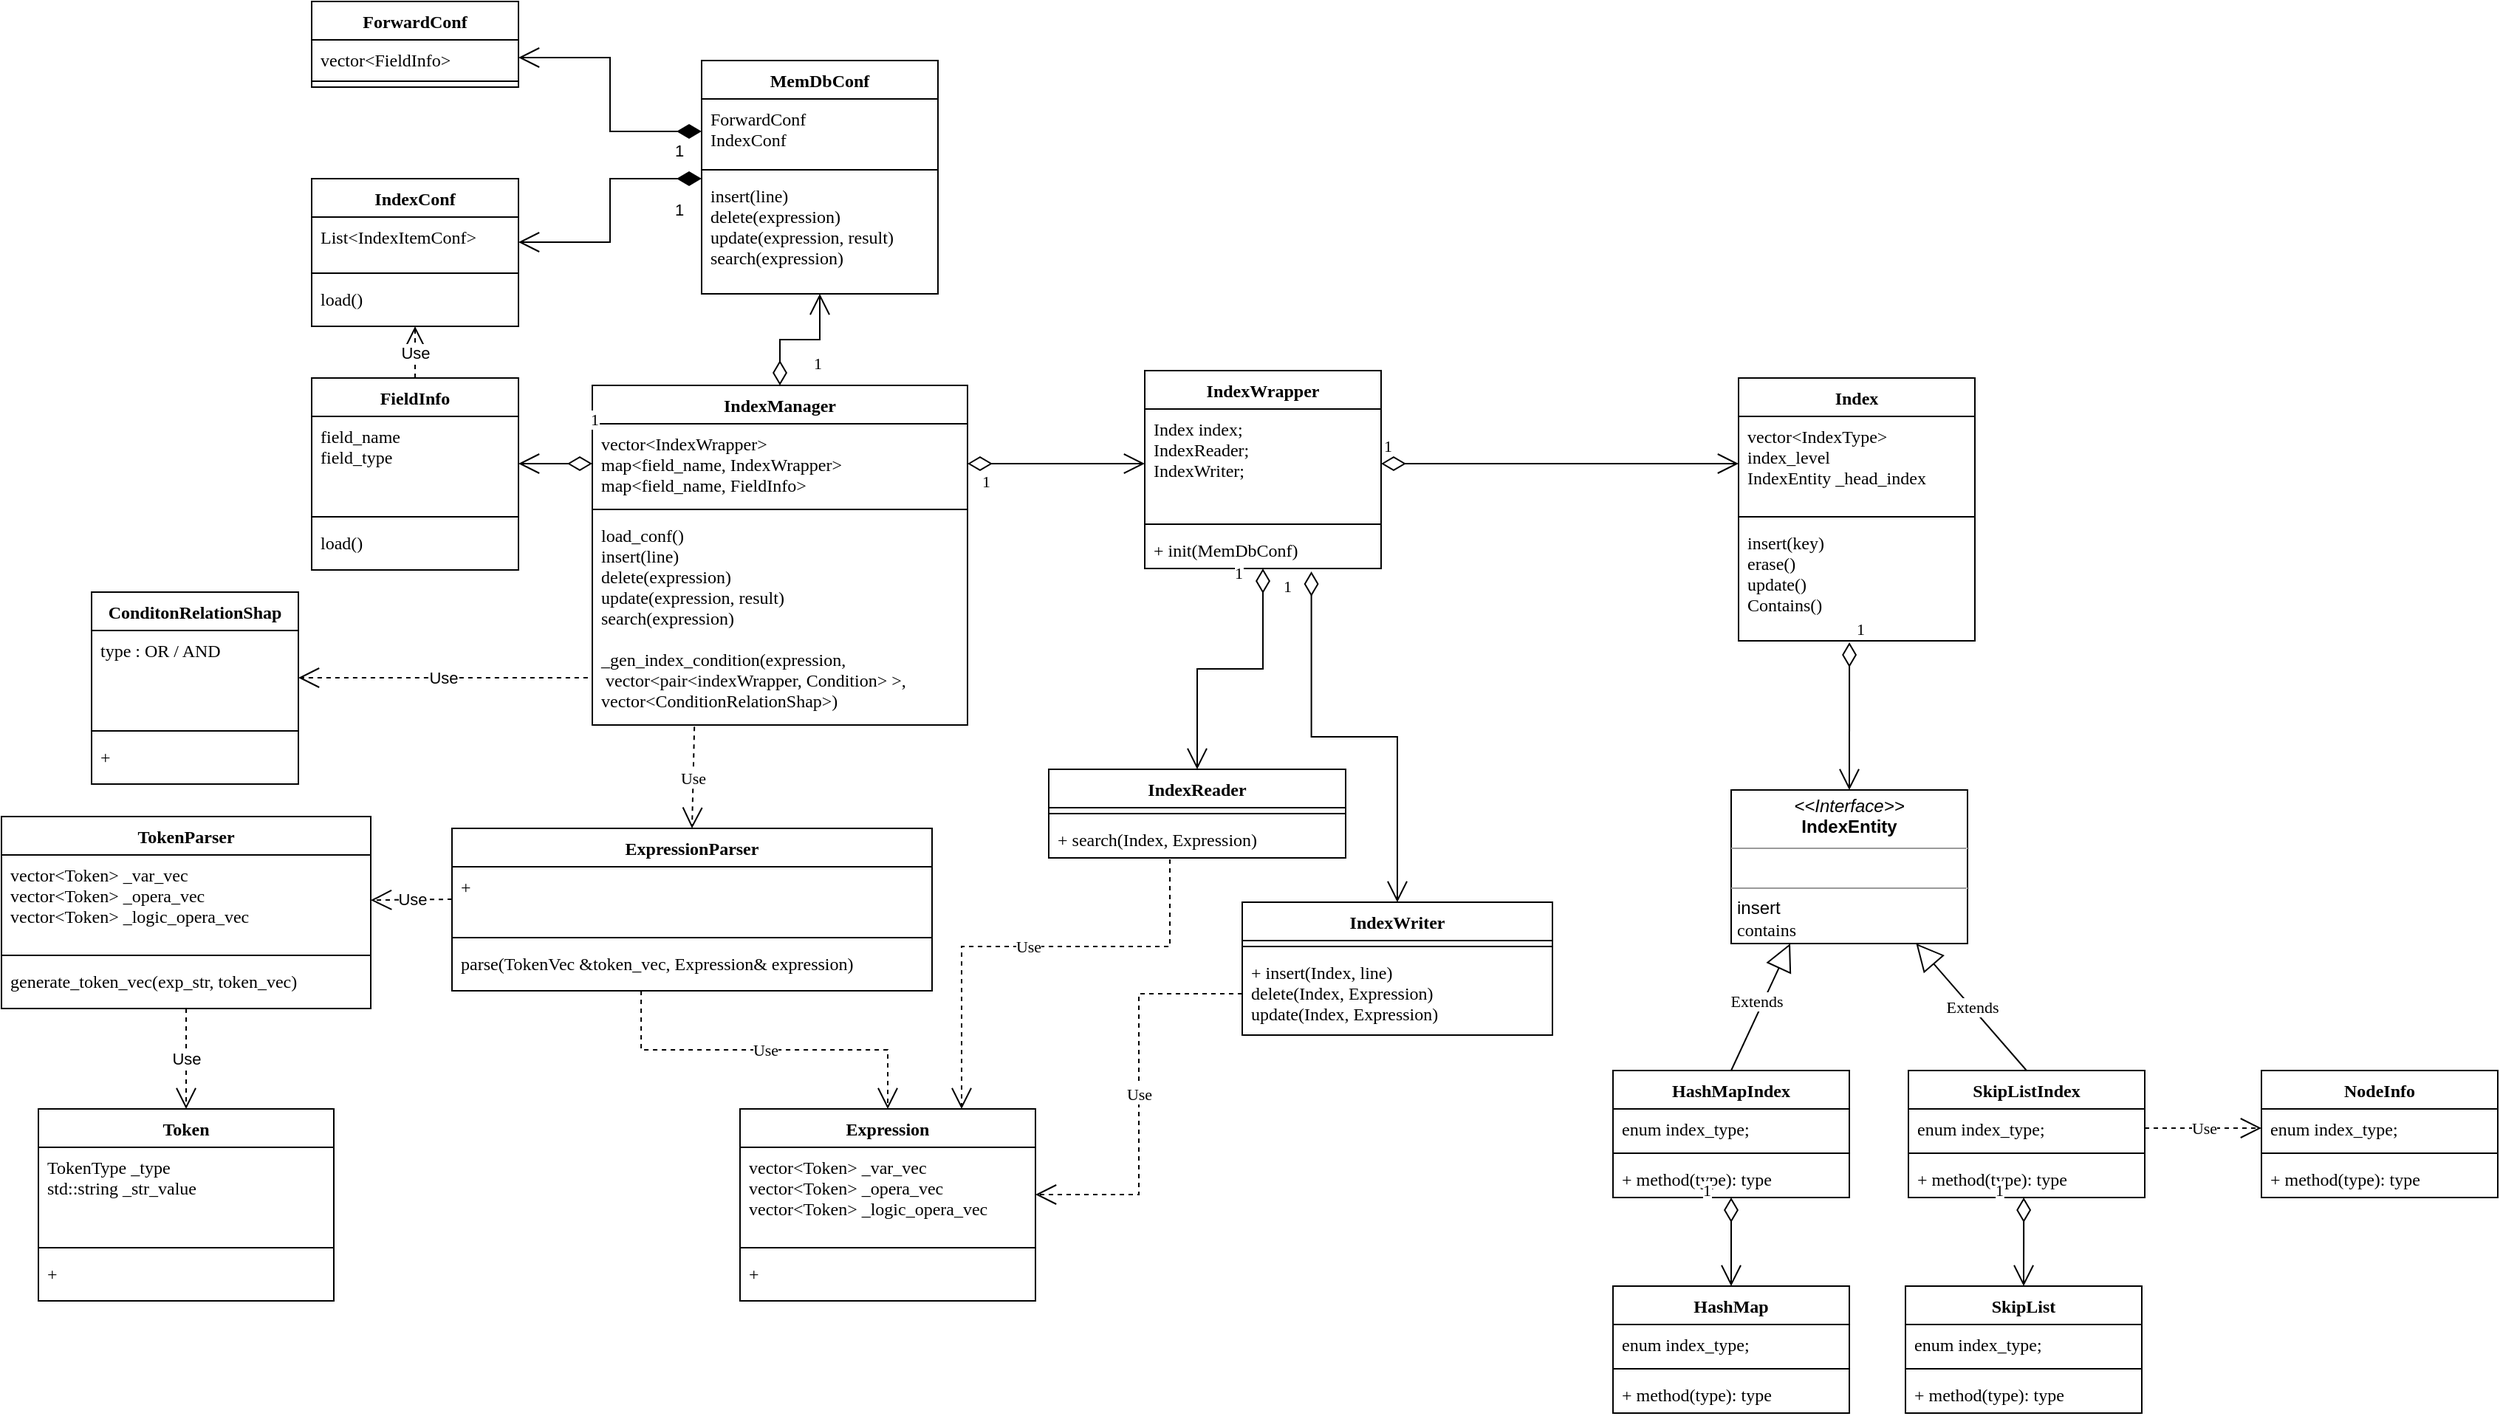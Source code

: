 <mxfile version="20.8.23" type="github">
  <diagram name="Page-1" id="c4acf3e9-155e-7222-9cf6-157b1a14988f">
    <mxGraphModel dx="2036" dy="1833" grid="1" gridSize="10" guides="1" tooltips="1" connect="1" arrows="1" fold="1" page="1" pageScale="1" pageWidth="850" pageHeight="1100" background="none" math="0" shadow="0">
      <root>
        <mxCell id="0" />
        <mxCell id="1" parent="0" />
        <mxCell id="qrAak1ryVlNVm7ZH4c8O-1" value="IndexManager" style="swimlane;fontStyle=1;align=center;verticalAlign=top;childLayout=stackLayout;horizontal=1;startSize=26;horizontalStack=0;resizeParent=1;resizeParentMax=0;resizeLast=0;collapsible=1;marginBottom=0;fontFamily=Comic Sans MS;" parent="1" vertex="1">
          <mxGeometry x="100" y="250" width="254" height="230" as="geometry" />
        </mxCell>
        <mxCell id="qrAak1ryVlNVm7ZH4c8O-2" value="vector&lt;IndexWrapper&gt;&#xa;map&lt;field_name, IndexWrapper&gt;&#xa;map&lt;field_name, FieldInfo&gt;" style="text;strokeColor=none;fillColor=none;align=left;verticalAlign=top;spacingLeft=4;spacingRight=4;overflow=hidden;rotatable=0;points=[[0,0.5],[1,0.5]];portConstraint=eastwest;fontFamily=Comic Sans MS;" parent="qrAak1ryVlNVm7ZH4c8O-1" vertex="1">
          <mxGeometry y="26" width="254" height="54" as="geometry" />
        </mxCell>
        <mxCell id="qrAak1ryVlNVm7ZH4c8O-3" value="" style="line;strokeWidth=1;fillColor=none;align=left;verticalAlign=middle;spacingTop=-1;spacingLeft=3;spacingRight=3;rotatable=0;labelPosition=right;points=[];portConstraint=eastwest;strokeColor=inherit;fontFamily=Comic Sans MS;" parent="qrAak1ryVlNVm7ZH4c8O-1" vertex="1">
          <mxGeometry y="80" width="254" height="8" as="geometry" />
        </mxCell>
        <mxCell id="qrAak1ryVlNVm7ZH4c8O-4" value="load_conf()&#xa;insert(line)&#xa;delete(expression)&#xa;update(expression, result)&#xa;search(expression)&#xa;&#xa;_gen_index_condition(expression, &#xa; vector&lt;pair&lt;indexWrapper, Condition&gt; &gt;, &#xa;vector&lt;ConditionRelationShap&gt;)" style="text;strokeColor=none;fillColor=none;align=left;verticalAlign=top;spacingLeft=4;spacingRight=4;overflow=hidden;rotatable=0;points=[[0,0.5],[1,0.5]];portConstraint=eastwest;fontFamily=Comic Sans MS;" parent="qrAak1ryVlNVm7ZH4c8O-1" vertex="1">
          <mxGeometry y="88" width="254" height="142" as="geometry" />
        </mxCell>
        <mxCell id="qrAak1ryVlNVm7ZH4c8O-6" value="IndexWrapper" style="swimlane;fontStyle=1;align=center;verticalAlign=top;childLayout=stackLayout;horizontal=1;startSize=26;horizontalStack=0;resizeParent=1;resizeParentMax=0;resizeLast=0;collapsible=1;marginBottom=0;fontFamily=Comic Sans MS;" parent="1" vertex="1">
          <mxGeometry x="474" y="240" width="160" height="134" as="geometry">
            <mxRectangle x="470" y="120" width="70" height="30" as="alternateBounds" />
          </mxGeometry>
        </mxCell>
        <mxCell id="qrAak1ryVlNVm7ZH4c8O-7" value="Index index;&#xa;IndexReader;&#xa;IndexWriter;" style="text;strokeColor=none;fillColor=none;align=left;verticalAlign=top;spacingLeft=4;spacingRight=4;overflow=hidden;rotatable=0;points=[[0,0.5],[1,0.5]];portConstraint=eastwest;fontFamily=Comic Sans MS;" parent="qrAak1ryVlNVm7ZH4c8O-6" vertex="1">
          <mxGeometry y="26" width="160" height="74" as="geometry" />
        </mxCell>
        <mxCell id="qrAak1ryVlNVm7ZH4c8O-8" value="" style="line;strokeWidth=1;fillColor=none;align=left;verticalAlign=middle;spacingTop=-1;spacingLeft=3;spacingRight=3;rotatable=0;labelPosition=right;points=[];portConstraint=eastwest;strokeColor=inherit;fontFamily=Comic Sans MS;" parent="qrAak1ryVlNVm7ZH4c8O-6" vertex="1">
          <mxGeometry y="100" width="160" height="8" as="geometry" />
        </mxCell>
        <mxCell id="qrAak1ryVlNVm7ZH4c8O-9" value="+ init(MemDbConf)" style="text;strokeColor=none;fillColor=none;align=left;verticalAlign=top;spacingLeft=4;spacingRight=4;overflow=hidden;rotatable=0;points=[[0,0.5],[1,0.5]];portConstraint=eastwest;fontFamily=Comic Sans MS;" parent="qrAak1ryVlNVm7ZH4c8O-6" vertex="1">
          <mxGeometry y="108" width="160" height="26" as="geometry" />
        </mxCell>
        <mxCell id="qrAak1ryVlNVm7ZH4c8O-10" value="1" style="endArrow=open;html=1;endSize=12;startArrow=diamondThin;startSize=14;startFill=0;edgeStyle=elbowEdgeStyle;align=left;verticalAlign=bottom;rounded=0;fontFamily=Comic Sans MS;exitX=0.5;exitY=0;exitDx=0;exitDy=0;elbow=vertical;" parent="1" source="qrAak1ryVlNVm7ZH4c8O-1" target="7CuqwactgT-sFkg9bI5Z-4" edge="1">
          <mxGeometry x="-0.867" y="-21" relative="1" as="geometry">
            <mxPoint x="260" y="230" as="sourcePoint" />
            <mxPoint x="240" y="191" as="targetPoint" />
            <mxPoint as="offset" />
          </mxGeometry>
        </mxCell>
        <mxCell id="qrAak1ryVlNVm7ZH4c8O-14" value="HashMapIndex" style="swimlane;fontStyle=1;align=center;verticalAlign=top;childLayout=stackLayout;horizontal=1;startSize=26;horizontalStack=0;resizeParent=1;resizeParentMax=0;resizeLast=0;collapsible=1;marginBottom=0;fontFamily=Comic Sans MS;" parent="1" vertex="1">
          <mxGeometry x="791" y="714" width="160" height="86" as="geometry" />
        </mxCell>
        <mxCell id="qrAak1ryVlNVm7ZH4c8O-15" value="enum index_type;" style="text;strokeColor=none;fillColor=none;align=left;verticalAlign=top;spacingLeft=4;spacingRight=4;overflow=hidden;rotatable=0;points=[[0,0.5],[1,0.5]];portConstraint=eastwest;fontFamily=Comic Sans MS;" parent="qrAak1ryVlNVm7ZH4c8O-14" vertex="1">
          <mxGeometry y="26" width="160" height="26" as="geometry" />
        </mxCell>
        <mxCell id="qrAak1ryVlNVm7ZH4c8O-16" value="" style="line;strokeWidth=1;fillColor=none;align=left;verticalAlign=middle;spacingTop=-1;spacingLeft=3;spacingRight=3;rotatable=0;labelPosition=right;points=[];portConstraint=eastwest;strokeColor=inherit;fontFamily=Comic Sans MS;" parent="qrAak1ryVlNVm7ZH4c8O-14" vertex="1">
          <mxGeometry y="52" width="160" height="8" as="geometry" />
        </mxCell>
        <mxCell id="qrAak1ryVlNVm7ZH4c8O-17" value="+ method(type): type" style="text;strokeColor=none;fillColor=none;align=left;verticalAlign=top;spacingLeft=4;spacingRight=4;overflow=hidden;rotatable=0;points=[[0,0.5],[1,0.5]];portConstraint=eastwest;fontFamily=Comic Sans MS;" parent="qrAak1ryVlNVm7ZH4c8O-14" vertex="1">
          <mxGeometry y="60" width="160" height="26" as="geometry" />
        </mxCell>
        <mxCell id="qrAak1ryVlNVm7ZH4c8O-18" value="SkipListIndex" style="swimlane;fontStyle=1;align=center;verticalAlign=top;childLayout=stackLayout;horizontal=1;startSize=26;horizontalStack=0;resizeParent=1;resizeParentMax=0;resizeLast=0;collapsible=1;marginBottom=0;fontFamily=Comic Sans MS;" parent="1" vertex="1">
          <mxGeometry x="991" y="714" width="160" height="86" as="geometry" />
        </mxCell>
        <mxCell id="qrAak1ryVlNVm7ZH4c8O-19" value="enum index_type;" style="text;strokeColor=none;fillColor=none;align=left;verticalAlign=top;spacingLeft=4;spacingRight=4;overflow=hidden;rotatable=0;points=[[0,0.5],[1,0.5]];portConstraint=eastwest;fontFamily=Comic Sans MS;" parent="qrAak1ryVlNVm7ZH4c8O-18" vertex="1">
          <mxGeometry y="26" width="160" height="26" as="geometry" />
        </mxCell>
        <mxCell id="qrAak1ryVlNVm7ZH4c8O-20" value="" style="line;strokeWidth=1;fillColor=none;align=left;verticalAlign=middle;spacingTop=-1;spacingLeft=3;spacingRight=3;rotatable=0;labelPosition=right;points=[];portConstraint=eastwest;strokeColor=inherit;fontFamily=Comic Sans MS;" parent="qrAak1ryVlNVm7ZH4c8O-18" vertex="1">
          <mxGeometry y="52" width="160" height="8" as="geometry" />
        </mxCell>
        <mxCell id="qrAak1ryVlNVm7ZH4c8O-21" value="+ method(type): type" style="text;strokeColor=none;fillColor=none;align=left;verticalAlign=top;spacingLeft=4;spacingRight=4;overflow=hidden;rotatable=0;points=[[0,0.5],[1,0.5]];portConstraint=eastwest;fontFamily=Comic Sans MS;" parent="qrAak1ryVlNVm7ZH4c8O-18" vertex="1">
          <mxGeometry y="60" width="160" height="26" as="geometry" />
        </mxCell>
        <mxCell id="qrAak1ryVlNVm7ZH4c8O-22" value="Extends" style="endArrow=block;endSize=16;endFill=0;html=1;rounded=0;fontFamily=Comic Sans MS;exitX=0.5;exitY=0;exitDx=0;exitDy=0;strokeColor=default;entryX=0.25;entryY=1;entryDx=0;entryDy=0;" parent="1" source="qrAak1ryVlNVm7ZH4c8O-14" target="qrAak1ryVlNVm7ZH4c8O-30" edge="1">
          <mxGeometry x="0.04" y="4" width="160" relative="1" as="geometry">
            <mxPoint x="881" y="714" as="sourcePoint" />
            <mxPoint x="913.54" y="608" as="targetPoint" />
            <mxPoint as="offset" />
          </mxGeometry>
        </mxCell>
        <mxCell id="qrAak1ryVlNVm7ZH4c8O-23" value="Extends" style="endArrow=block;endSize=16;endFill=0;html=1;rounded=0;fontFamily=Comic Sans MS;exitX=0.5;exitY=0;exitDx=0;exitDy=0;" parent="1" source="qrAak1ryVlNVm7ZH4c8O-18" target="qrAak1ryVlNVm7ZH4c8O-30" edge="1">
          <mxGeometry width="160" relative="1" as="geometry">
            <mxPoint x="781" y="724" as="sourcePoint" />
            <mxPoint x="951" y="624" as="targetPoint" />
          </mxGeometry>
        </mxCell>
        <mxCell id="qrAak1ryVlNVm7ZH4c8O-30" value="&lt;p style=&quot;margin:0px;margin-top:4px;text-align:center;&quot;&gt;&lt;i&gt;&amp;lt;&amp;lt;Interface&amp;gt;&amp;gt;&lt;/i&gt;&lt;br&gt;&lt;b&gt;IndexEntity&lt;/b&gt;&lt;/p&gt;&lt;hr size=&quot;1&quot;&gt;&lt;p style=&quot;margin:0px;margin-left:4px;&quot;&gt;&lt;br&gt;&lt;/p&gt;&lt;hr size=&quot;1&quot;&gt;&lt;p style=&quot;margin:0px;margin-left:4px;&quot;&gt;insert&lt;br style=&quot;border-color: var(--border-color); padding: 0px; margin: 0px; font-family: &amp;quot;Comic Sans MS&amp;quot;;&quot;&gt;&lt;span style=&quot;font-family: &amp;quot;Comic Sans MS&amp;quot;;&quot;&gt;contains&lt;/span&gt;&lt;br&gt;&lt;/p&gt;" style="verticalAlign=top;align=left;overflow=fill;fontSize=12;fontFamily=Helvetica;html=1;" parent="1" vertex="1">
          <mxGeometry x="871" y="524" width="160" height="104" as="geometry" />
        </mxCell>
        <mxCell id="qrAak1ryVlNVm7ZH4c8O-32" value="1" style="endArrow=open;html=1;endSize=12;startArrow=diamondThin;startSize=14;startFill=0;edgeStyle=orthogonalEdgeStyle;align=left;verticalAlign=bottom;rounded=0;strokeColor=default;fontFamily=Comic Sans MS;entryX=0;entryY=0.5;entryDx=0;entryDy=0;exitX=1;exitY=0.5;exitDx=0;exitDy=0;" parent="1" source="qrAak1ryVlNVm7ZH4c8O-7" target="7CuqwactgT-sFkg9bI5Z-15" edge="1">
          <mxGeometry x="-1" y="3" relative="1" as="geometry">
            <mxPoint x="564" y="380" as="sourcePoint" />
            <mxPoint x="664" y="440" as="targetPoint" />
          </mxGeometry>
        </mxCell>
        <mxCell id="qrAak1ryVlNVm7ZH4c8O-37" value="Use" style="endArrow=open;endSize=12;dashed=1;html=1;rounded=0;strokeColor=default;fontFamily=Comic Sans MS;exitX=0.272;exitY=1.008;exitDx=0;exitDy=0;exitPerimeter=0;entryX=0.5;entryY=0;entryDx=0;entryDy=0;" parent="1" source="qrAak1ryVlNVm7ZH4c8O-4" target="7CuqwactgT-sFkg9bI5Z-38" edge="1">
          <mxGeometry width="160" relative="1" as="geometry">
            <mxPoint x="254" y="400" as="sourcePoint" />
            <mxPoint x="252" y="499" as="targetPoint" />
          </mxGeometry>
        </mxCell>
        <mxCell id="qrAak1ryVlNVm7ZH4c8O-40" value="Use" style="endArrow=open;endSize=12;dashed=1;html=1;rounded=0;strokeColor=default;fontFamily=Comic Sans MS;entryX=0.5;entryY=0;entryDx=0;entryDy=0;edgeStyle=elbowEdgeStyle;exitX=0.394;exitY=1;exitDx=0;exitDy=0;exitPerimeter=0;elbow=vertical;" parent="1" source="7CuqwactgT-sFkg9bI5Z-41" target="2lpuwBWSwxphZOeOkGQh-22" edge="1">
          <mxGeometry width="160" relative="1" as="geometry">
            <mxPoint x="127" y="660" as="sourcePoint" />
            <mxPoint x="270" y="788" as="targetPoint" />
            <mxPoint as="offset" />
          </mxGeometry>
        </mxCell>
        <mxCell id="qrAak1ryVlNVm7ZH4c8O-41" value="IndexReader" style="swimlane;fontStyle=1;align=center;verticalAlign=top;childLayout=stackLayout;horizontal=1;startSize=26;horizontalStack=0;resizeParent=1;resizeParentMax=0;resizeLast=0;collapsible=1;marginBottom=0;fontFamily=Comic Sans MS;" parent="1" vertex="1">
          <mxGeometry x="409" y="510" width="201" height="60" as="geometry">
            <mxRectangle x="470" y="120" width="70" height="30" as="alternateBounds" />
          </mxGeometry>
        </mxCell>
        <mxCell id="qrAak1ryVlNVm7ZH4c8O-43" value="" style="line;strokeWidth=1;fillColor=none;align=left;verticalAlign=middle;spacingTop=-1;spacingLeft=3;spacingRight=3;rotatable=0;labelPosition=right;points=[];portConstraint=eastwest;strokeColor=inherit;fontFamily=Comic Sans MS;" parent="qrAak1ryVlNVm7ZH4c8O-41" vertex="1">
          <mxGeometry y="26" width="201" height="8" as="geometry" />
        </mxCell>
        <mxCell id="qrAak1ryVlNVm7ZH4c8O-44" value="+ search(Index, Expression)" style="text;strokeColor=none;fillColor=none;align=left;verticalAlign=top;spacingLeft=4;spacingRight=4;overflow=hidden;rotatable=0;points=[[0,0.5],[1,0.5]];portConstraint=eastwest;fontFamily=Comic Sans MS;" parent="qrAak1ryVlNVm7ZH4c8O-41" vertex="1">
          <mxGeometry y="34" width="201" height="26" as="geometry" />
        </mxCell>
        <mxCell id="qrAak1ryVlNVm7ZH4c8O-45" value="Use" style="endArrow=open;endSize=12;dashed=1;html=1;rounded=0;strokeColor=default;fontFamily=Comic Sans MS;exitX=0.408;exitY=1.038;exitDx=0;exitDy=0;entryX=0.75;entryY=0;entryDx=0;entryDy=0;edgeStyle=elbowEdgeStyle;elbow=vertical;exitPerimeter=0;" parent="1" source="qrAak1ryVlNVm7ZH4c8O-44" target="2lpuwBWSwxphZOeOkGQh-22" edge="1">
          <mxGeometry width="160" relative="1" as="geometry">
            <mxPoint x="260" y="504" as="sourcePoint" />
            <mxPoint x="355" y="730" as="targetPoint" />
            <Array as="points">
              <mxPoint x="380" y="630" />
            </Array>
          </mxGeometry>
        </mxCell>
        <mxCell id="qrAak1ryVlNVm7ZH4c8O-46" value="IndexWriter" style="swimlane;fontStyle=1;align=center;verticalAlign=top;childLayout=stackLayout;horizontal=1;startSize=26;horizontalStack=0;resizeParent=1;resizeParentMax=0;resizeLast=0;collapsible=1;marginBottom=0;fontFamily=Comic Sans MS;" parent="1" vertex="1">
          <mxGeometry x="540" y="600" width="210" height="90" as="geometry">
            <mxRectangle x="470" y="120" width="70" height="30" as="alternateBounds" />
          </mxGeometry>
        </mxCell>
        <mxCell id="qrAak1ryVlNVm7ZH4c8O-47" value="" style="line;strokeWidth=1;fillColor=none;align=left;verticalAlign=middle;spacingTop=-1;spacingLeft=3;spacingRight=3;rotatable=0;labelPosition=right;points=[];portConstraint=eastwest;strokeColor=inherit;fontFamily=Comic Sans MS;" parent="qrAak1ryVlNVm7ZH4c8O-46" vertex="1">
          <mxGeometry y="26" width="210" height="8" as="geometry" />
        </mxCell>
        <mxCell id="qrAak1ryVlNVm7ZH4c8O-48" value="+ insert(Index, line)&#xa;delete(Index, Expression)&#xa;update(Index, Expression)" style="text;strokeColor=none;fillColor=none;align=left;verticalAlign=top;spacingLeft=4;spacingRight=4;overflow=hidden;rotatable=0;points=[[0,0.5],[1,0.5]];portConstraint=eastwest;fontFamily=Comic Sans MS;" parent="qrAak1ryVlNVm7ZH4c8O-46" vertex="1">
          <mxGeometry y="34" width="210" height="56" as="geometry" />
        </mxCell>
        <mxCell id="qrAak1ryVlNVm7ZH4c8O-49" value="Use" style="endArrow=open;endSize=12;dashed=1;html=1;rounded=0;strokeColor=default;fontFamily=Comic Sans MS;exitX=0;exitY=0.5;exitDx=0;exitDy=0;edgeStyle=elbowEdgeStyle;" parent="1" source="qrAak1ryVlNVm7ZH4c8O-48" target="2lpuwBWSwxphZOeOkGQh-23" edge="1">
          <mxGeometry width="160" relative="1" as="geometry">
            <mxPoint x="434" y="567" as="sourcePoint" />
            <mxPoint x="437.96" y="824.032" as="targetPoint" />
          </mxGeometry>
        </mxCell>
        <mxCell id="qrAak1ryVlNVm7ZH4c8O-50" value="1" style="endArrow=open;html=1;endSize=12;startArrow=diamondThin;startSize=14;startFill=0;edgeStyle=elbowEdgeStyle;align=left;verticalAlign=bottom;rounded=0;entryX=0.5;entryY=0;entryDx=0;entryDy=0;fontFamily=Comic Sans MS;jumpSize=6;elbow=vertical;" parent="1" source="qrAak1ryVlNVm7ZH4c8O-9" target="qrAak1ryVlNVm7ZH4c8O-41" edge="1">
          <mxGeometry x="-0.867" y="-21" relative="1" as="geometry">
            <mxPoint x="524" y="370" as="sourcePoint" />
            <mxPoint x="494" y="313" as="targetPoint" />
            <mxPoint as="offset" />
          </mxGeometry>
        </mxCell>
        <mxCell id="qrAak1ryVlNVm7ZH4c8O-51" value="1" style="endArrow=open;html=1;endSize=12;startArrow=diamondThin;startSize=14;startFill=0;edgeStyle=elbowEdgeStyle;align=left;verticalAlign=bottom;rounded=0;entryX=0.5;entryY=0;entryDx=0;entryDy=0;fontFamily=Comic Sans MS;jumpSize=6;elbow=vertical;exitX=0.705;exitY=1.077;exitDx=0;exitDy=0;exitPerimeter=0;" parent="1" source="qrAak1ryVlNVm7ZH4c8O-9" target="qrAak1ryVlNVm7ZH4c8O-46" edge="1">
          <mxGeometry x="-0.867" y="-21" relative="1" as="geometry">
            <mxPoint x="564" y="380" as="sourcePoint" />
            <mxPoint x="534" y="527" as="targetPoint" />
            <mxPoint as="offset" />
          </mxGeometry>
        </mxCell>
        <mxCell id="7CuqwactgT-sFkg9bI5Z-1" value="MemDbConf" style="swimlane;fontStyle=1;align=center;verticalAlign=top;childLayout=stackLayout;horizontal=1;startSize=26;horizontalStack=0;resizeParent=1;resizeParentMax=0;resizeLast=0;collapsible=1;marginBottom=0;fontFamily=Comic Sans MS;" parent="1" vertex="1">
          <mxGeometry x="174" y="30" width="160" height="158" as="geometry" />
        </mxCell>
        <mxCell id="7CuqwactgT-sFkg9bI5Z-2" value="ForwardConf&#xa;IndexConf" style="text;strokeColor=none;fillColor=none;align=left;verticalAlign=top;spacingLeft=4;spacingRight=4;overflow=hidden;rotatable=0;points=[[0,0.5],[1,0.5]];portConstraint=eastwest;fontFamily=Comic Sans MS;" parent="7CuqwactgT-sFkg9bI5Z-1" vertex="1">
          <mxGeometry y="26" width="160" height="44" as="geometry" />
        </mxCell>
        <mxCell id="7CuqwactgT-sFkg9bI5Z-3" value="" style="line;strokeWidth=1;fillColor=none;align=left;verticalAlign=middle;spacingTop=-1;spacingLeft=3;spacingRight=3;rotatable=0;labelPosition=right;points=[];portConstraint=eastwest;strokeColor=inherit;fontFamily=Comic Sans MS;" parent="7CuqwactgT-sFkg9bI5Z-1" vertex="1">
          <mxGeometry y="70" width="160" height="8" as="geometry" />
        </mxCell>
        <mxCell id="7CuqwactgT-sFkg9bI5Z-4" value="insert(line)&#xa;delete(expression)&#xa;update(expression, result)&#xa;search(expression)" style="text;strokeColor=none;fillColor=none;align=left;verticalAlign=top;spacingLeft=4;spacingRight=4;overflow=hidden;rotatable=0;points=[[0,0.5],[1,0.5]];portConstraint=eastwest;fontFamily=Comic Sans MS;" parent="7CuqwactgT-sFkg9bI5Z-1" vertex="1">
          <mxGeometry y="78" width="160" height="80" as="geometry" />
        </mxCell>
        <mxCell id="7CuqwactgT-sFkg9bI5Z-5" value="ForwardConf" style="swimlane;fontStyle=1;align=center;verticalAlign=top;childLayout=stackLayout;horizontal=1;startSize=26;horizontalStack=0;resizeParent=1;resizeParentMax=0;resizeLast=0;collapsible=1;marginBottom=0;fontFamily=Comic Sans MS;" parent="1" vertex="1">
          <mxGeometry x="-90" y="-10" width="140" height="58" as="geometry" />
        </mxCell>
        <mxCell id="7CuqwactgT-sFkg9bI5Z-6" value="vector&lt;FieldInfo&gt;" style="text;strokeColor=none;fillColor=none;align=left;verticalAlign=top;spacingLeft=4;spacingRight=4;overflow=hidden;rotatable=0;points=[[0,0.5],[1,0.5]];portConstraint=eastwest;fontFamily=Comic Sans MS;" parent="7CuqwactgT-sFkg9bI5Z-5" vertex="1">
          <mxGeometry y="26" width="140" height="24" as="geometry" />
        </mxCell>
        <mxCell id="7CuqwactgT-sFkg9bI5Z-7" value="" style="line;strokeWidth=1;fillColor=none;align=left;verticalAlign=middle;spacingTop=-1;spacingLeft=3;spacingRight=3;rotatable=0;labelPosition=right;points=[];portConstraint=eastwest;strokeColor=inherit;fontFamily=Comic Sans MS;" parent="7CuqwactgT-sFkg9bI5Z-5" vertex="1">
          <mxGeometry y="50" width="140" height="8" as="geometry" />
        </mxCell>
        <mxCell id="7CuqwactgT-sFkg9bI5Z-14" value="Index" style="swimlane;fontStyle=1;align=center;verticalAlign=top;childLayout=stackLayout;horizontal=1;startSize=26;horizontalStack=0;resizeParent=1;resizeParentMax=0;resizeLast=0;collapsible=1;marginBottom=0;fontFamily=Comic Sans MS;" parent="1" vertex="1">
          <mxGeometry x="876" y="245" width="160" height="178" as="geometry" />
        </mxCell>
        <mxCell id="7CuqwactgT-sFkg9bI5Z-15" value="vector&lt;IndexType&gt;&#xa;index_level&#xa;IndexEntity _head_index" style="text;strokeColor=none;fillColor=none;align=left;verticalAlign=top;spacingLeft=4;spacingRight=4;overflow=hidden;rotatable=0;points=[[0,0.5],[1,0.5]];portConstraint=eastwest;fontFamily=Comic Sans MS;" parent="7CuqwactgT-sFkg9bI5Z-14" vertex="1">
          <mxGeometry y="26" width="160" height="64" as="geometry" />
        </mxCell>
        <mxCell id="7CuqwactgT-sFkg9bI5Z-16" value="" style="line;strokeWidth=1;fillColor=none;align=left;verticalAlign=middle;spacingTop=-1;spacingLeft=3;spacingRight=3;rotatable=0;labelPosition=right;points=[];portConstraint=eastwest;strokeColor=inherit;fontFamily=Comic Sans MS;" parent="7CuqwactgT-sFkg9bI5Z-14" vertex="1">
          <mxGeometry y="90" width="160" height="8" as="geometry" />
        </mxCell>
        <mxCell id="7CuqwactgT-sFkg9bI5Z-17" value="insert(key)&#xa;erase()&#xa;update()&#xa;Contains()" style="text;strokeColor=none;fillColor=none;align=left;verticalAlign=top;spacingLeft=4;spacingRight=4;overflow=hidden;rotatable=0;points=[[0,0.5],[1,0.5]];portConstraint=eastwest;fontFamily=Comic Sans MS;" parent="7CuqwactgT-sFkg9bI5Z-14" vertex="1">
          <mxGeometry y="98" width="160" height="80" as="geometry" />
        </mxCell>
        <mxCell id="7CuqwactgT-sFkg9bI5Z-21" value="IndexConf" style="swimlane;fontStyle=1;align=center;verticalAlign=top;childLayout=stackLayout;horizontal=1;startSize=26;horizontalStack=0;resizeParent=1;resizeParentMax=0;resizeLast=0;collapsible=1;marginBottom=0;fontFamily=Comic Sans MS;" parent="1" vertex="1">
          <mxGeometry x="-90" y="110" width="140" height="100" as="geometry" />
        </mxCell>
        <mxCell id="7CuqwactgT-sFkg9bI5Z-22" value="List&lt;IndexItemConf&gt;" style="text;strokeColor=none;fillColor=none;align=left;verticalAlign=top;spacingLeft=4;spacingRight=4;overflow=hidden;rotatable=0;points=[[0,0.5],[1,0.5]];portConstraint=eastwest;fontFamily=Comic Sans MS;" parent="7CuqwactgT-sFkg9bI5Z-21" vertex="1">
          <mxGeometry y="26" width="140" height="34" as="geometry" />
        </mxCell>
        <mxCell id="7CuqwactgT-sFkg9bI5Z-23" value="" style="line;strokeWidth=1;fillColor=none;align=left;verticalAlign=middle;spacingTop=-1;spacingLeft=3;spacingRight=3;rotatable=0;labelPosition=right;points=[];portConstraint=eastwest;strokeColor=inherit;fontFamily=Comic Sans MS;" parent="7CuqwactgT-sFkg9bI5Z-21" vertex="1">
          <mxGeometry y="60" width="140" height="8" as="geometry" />
        </mxCell>
        <mxCell id="7CuqwactgT-sFkg9bI5Z-24" value="load()" style="text;strokeColor=none;fillColor=none;align=left;verticalAlign=top;spacingLeft=4;spacingRight=4;overflow=hidden;rotatable=0;points=[[0,0.5],[1,0.5]];portConstraint=eastwest;fontFamily=Comic Sans MS;" parent="7CuqwactgT-sFkg9bI5Z-21" vertex="1">
          <mxGeometry y="68" width="140" height="32" as="geometry" />
        </mxCell>
        <mxCell id="7CuqwactgT-sFkg9bI5Z-30" value="1" style="endArrow=open;html=1;endSize=12;startArrow=diamondThin;startSize=14;startFill=0;edgeStyle=orthogonalEdgeStyle;align=left;verticalAlign=bottom;rounded=0;strokeColor=default;fontFamily=Comic Sans MS;entryX=0.5;entryY=0;entryDx=0;entryDy=0;exitX=0.469;exitY=1.013;exitDx=0;exitDy=0;exitPerimeter=0;" parent="1" source="7CuqwactgT-sFkg9bI5Z-17" target="qrAak1ryVlNVm7ZH4c8O-30" edge="1">
          <mxGeometry x="-1" y="3" relative="1" as="geometry">
            <mxPoint x="929" y="443" as="sourcePoint" />
            <mxPoint x="1057" y="483" as="targetPoint" />
          </mxGeometry>
        </mxCell>
        <mxCell id="7CuqwactgT-sFkg9bI5Z-31" value="1" style="endArrow=open;html=1;endSize=12;startArrow=diamondThin;startSize=14;startFill=1;edgeStyle=orthogonalEdgeStyle;align=left;verticalAlign=bottom;rounded=0;exitX=0;exitY=0.5;exitDx=0;exitDy=0;entryX=1;entryY=0.5;entryDx=0;entryDy=0;" parent="1" source="7CuqwactgT-sFkg9bI5Z-2" target="7CuqwactgT-sFkg9bI5Z-6" edge="1">
          <mxGeometry x="-0.765" y="22" relative="1" as="geometry">
            <mxPoint x="-40" y="340" as="sourcePoint" />
            <mxPoint x="120" y="340" as="targetPoint" />
            <mxPoint as="offset" />
          </mxGeometry>
        </mxCell>
        <mxCell id="7CuqwactgT-sFkg9bI5Z-32" value="1" style="endArrow=open;html=1;endSize=12;startArrow=diamondThin;startSize=14;startFill=1;edgeStyle=orthogonalEdgeStyle;align=left;verticalAlign=bottom;rounded=0;exitX=0;exitY=0.025;exitDx=0;exitDy=0;entryX=1;entryY=0.5;entryDx=0;entryDy=0;exitPerimeter=0;" parent="1" source="7CuqwactgT-sFkg9bI5Z-4" target="7CuqwactgT-sFkg9bI5Z-22" edge="1">
          <mxGeometry x="-0.755" y="30" relative="1" as="geometry">
            <mxPoint x="180" y="88" as="sourcePoint" />
            <mxPoint x="60" y="68" as="targetPoint" />
            <mxPoint as="offset" />
          </mxGeometry>
        </mxCell>
        <mxCell id="7CuqwactgT-sFkg9bI5Z-33" value="1" style="endArrow=open;html=1;endSize=12;startArrow=diamondThin;startSize=14;startFill=0;edgeStyle=orthogonalEdgeStyle;align=left;verticalAlign=bottom;rounded=0;entryX=0;entryY=0.5;entryDx=0;entryDy=0;fontFamily=Comic Sans MS;" parent="1" source="qrAak1ryVlNVm7ZH4c8O-2" target="qrAak1ryVlNVm7ZH4c8O-7" edge="1">
          <mxGeometry x="-0.867" y="-21" relative="1" as="geometry">
            <mxPoint x="344" y="313" as="sourcePoint" />
            <mxPoint x="484" y="313" as="targetPoint" />
            <mxPoint as="offset" />
          </mxGeometry>
        </mxCell>
        <mxCell id="7CuqwactgT-sFkg9bI5Z-34" value="FieldInfo" style="swimlane;fontStyle=1;align=center;verticalAlign=top;childLayout=stackLayout;horizontal=1;startSize=26;horizontalStack=0;resizeParent=1;resizeParentMax=0;resizeLast=0;collapsible=1;marginBottom=0;fontFamily=Comic Sans MS;" parent="1" vertex="1">
          <mxGeometry x="-90" y="245" width="140" height="130" as="geometry" />
        </mxCell>
        <mxCell id="7CuqwactgT-sFkg9bI5Z-35" value="field_name&#xa;field_type" style="text;strokeColor=none;fillColor=none;align=left;verticalAlign=top;spacingLeft=4;spacingRight=4;overflow=hidden;rotatable=0;points=[[0,0.5],[1,0.5]];portConstraint=eastwest;fontFamily=Comic Sans MS;" parent="7CuqwactgT-sFkg9bI5Z-34" vertex="1">
          <mxGeometry y="26" width="140" height="64" as="geometry" />
        </mxCell>
        <mxCell id="7CuqwactgT-sFkg9bI5Z-36" value="" style="line;strokeWidth=1;fillColor=none;align=left;verticalAlign=middle;spacingTop=-1;spacingLeft=3;spacingRight=3;rotatable=0;labelPosition=right;points=[];portConstraint=eastwest;strokeColor=inherit;fontFamily=Comic Sans MS;" parent="7CuqwactgT-sFkg9bI5Z-34" vertex="1">
          <mxGeometry y="90" width="140" height="8" as="geometry" />
        </mxCell>
        <mxCell id="7CuqwactgT-sFkg9bI5Z-37" value="load()" style="text;strokeColor=none;fillColor=none;align=left;verticalAlign=top;spacingLeft=4;spacingRight=4;overflow=hidden;rotatable=0;points=[[0,0.5],[1,0.5]];portConstraint=eastwest;fontFamily=Comic Sans MS;" parent="7CuqwactgT-sFkg9bI5Z-34" vertex="1">
          <mxGeometry y="98" width="140" height="32" as="geometry" />
        </mxCell>
        <mxCell id="7CuqwactgT-sFkg9bI5Z-38" value="ExpressionParser" style="swimlane;fontStyle=1;align=center;verticalAlign=top;childLayout=stackLayout;horizontal=1;startSize=26;horizontalStack=0;resizeParent=1;resizeParentMax=0;resizeLast=0;collapsible=1;marginBottom=0;fontFamily=Comic Sans MS;" parent="1" vertex="1">
          <mxGeometry x="5" y="550" width="325" height="110" as="geometry" />
        </mxCell>
        <mxCell id="7CuqwactgT-sFkg9bI5Z-39" value="+" style="text;strokeColor=none;fillColor=none;align=left;verticalAlign=top;spacingLeft=4;spacingRight=4;overflow=hidden;rotatable=0;points=[[0,0.5],[1,0.5]];portConstraint=eastwest;fontFamily=Comic Sans MS;" parent="7CuqwactgT-sFkg9bI5Z-38" vertex="1">
          <mxGeometry y="26" width="325" height="44" as="geometry" />
        </mxCell>
        <mxCell id="7CuqwactgT-sFkg9bI5Z-40" value="" style="line;strokeWidth=1;fillColor=none;align=left;verticalAlign=middle;spacingTop=-1;spacingLeft=3;spacingRight=3;rotatable=0;labelPosition=right;points=[];portConstraint=eastwest;strokeColor=inherit;fontFamily=Comic Sans MS;" parent="7CuqwactgT-sFkg9bI5Z-38" vertex="1">
          <mxGeometry y="70" width="325" height="8" as="geometry" />
        </mxCell>
        <mxCell id="7CuqwactgT-sFkg9bI5Z-41" value="parse(TokenVec &amp;token_vec, Expression&amp; expression)" style="text;strokeColor=none;fillColor=none;align=left;verticalAlign=top;spacingLeft=4;spacingRight=4;overflow=hidden;rotatable=0;points=[[0,0.5],[1,0.5]];portConstraint=eastwest;fontFamily=Comic Sans MS;" parent="7CuqwactgT-sFkg9bI5Z-38" vertex="1">
          <mxGeometry y="78" width="325" height="32" as="geometry" />
        </mxCell>
        <mxCell id="7CuqwactgT-sFkg9bI5Z-47" value="1" style="endArrow=open;html=1;endSize=12;startArrow=diamondThin;startSize=14;startFill=0;edgeStyle=elbowEdgeStyle;align=left;verticalAlign=bottom;rounded=0;fontFamily=Comic Sans MS;entryX=1;entryY=0.5;entryDx=0;entryDy=0;" parent="1" source="qrAak1ryVlNVm7ZH4c8O-2" target="7CuqwactgT-sFkg9bI5Z-35" edge="1">
          <mxGeometry x="-0.867" y="-21" relative="1" as="geometry">
            <mxPoint x="80" y="340" as="sourcePoint" />
            <mxPoint x="30" y="286" as="targetPoint" />
            <mxPoint as="offset" />
          </mxGeometry>
        </mxCell>
        <mxCell id="7CuqwactgT-sFkg9bI5Z-50" value="Use" style="endArrow=open;endSize=12;dashed=1;html=1;rounded=0;exitX=0.5;exitY=0;exitDx=0;exitDy=0;entryX=0.5;entryY=1;entryDx=0;entryDy=0;entryPerimeter=0;" parent="1" source="7CuqwactgT-sFkg9bI5Z-34" target="7CuqwactgT-sFkg9bI5Z-24" edge="1">
          <mxGeometry width="160" relative="1" as="geometry">
            <mxPoint x="-260" y="470" as="sourcePoint" />
            <mxPoint x="-100" y="470" as="targetPoint" />
          </mxGeometry>
        </mxCell>
        <mxCell id="7CuqwactgT-sFkg9bI5Z-51" value="ConditonRelationShap" style="swimlane;fontStyle=1;align=center;verticalAlign=top;childLayout=stackLayout;horizontal=1;startSize=26;horizontalStack=0;resizeParent=1;resizeParentMax=0;resizeLast=0;collapsible=1;marginBottom=0;fontFamily=Comic Sans MS;" parent="1" vertex="1">
          <mxGeometry x="-239" y="390" width="140" height="130" as="geometry" />
        </mxCell>
        <mxCell id="7CuqwactgT-sFkg9bI5Z-52" value="type : OR / AND" style="text;strokeColor=none;fillColor=none;align=left;verticalAlign=top;spacingLeft=4;spacingRight=4;overflow=hidden;rotatable=0;points=[[0,0.5],[1,0.5]];portConstraint=eastwest;fontFamily=Comic Sans MS;" parent="7CuqwactgT-sFkg9bI5Z-51" vertex="1">
          <mxGeometry y="26" width="140" height="64" as="geometry" />
        </mxCell>
        <mxCell id="7CuqwactgT-sFkg9bI5Z-53" value="" style="line;strokeWidth=1;fillColor=none;align=left;verticalAlign=middle;spacingTop=-1;spacingLeft=3;spacingRight=3;rotatable=0;labelPosition=right;points=[];portConstraint=eastwest;strokeColor=inherit;fontFamily=Comic Sans MS;" parent="7CuqwactgT-sFkg9bI5Z-51" vertex="1">
          <mxGeometry y="90" width="140" height="8" as="geometry" />
        </mxCell>
        <mxCell id="7CuqwactgT-sFkg9bI5Z-54" value="+" style="text;strokeColor=none;fillColor=none;align=left;verticalAlign=top;spacingLeft=4;spacingRight=4;overflow=hidden;rotatable=0;points=[[0,0.5],[1,0.5]];portConstraint=eastwest;fontFamily=Comic Sans MS;" parent="7CuqwactgT-sFkg9bI5Z-51" vertex="1">
          <mxGeometry y="98" width="140" height="32" as="geometry" />
        </mxCell>
        <mxCell id="7CuqwactgT-sFkg9bI5Z-55" value="Use" style="endArrow=open;endSize=12;dashed=1;html=1;rounded=0;exitX=-0.012;exitY=0.775;exitDx=0;exitDy=0;entryX=1;entryY=0.5;entryDx=0;entryDy=0;exitPerimeter=0;" parent="1" source="qrAak1ryVlNVm7ZH4c8O-4" target="7CuqwactgT-sFkg9bI5Z-52" edge="1">
          <mxGeometry width="160" relative="1" as="geometry">
            <mxPoint x="-110" y="500" as="sourcePoint" />
            <mxPoint x="50" y="500" as="targetPoint" />
          </mxGeometry>
        </mxCell>
        <mxCell id="2lpuwBWSwxphZOeOkGQh-1" value="HashMap" style="swimlane;fontStyle=1;align=center;verticalAlign=top;childLayout=stackLayout;horizontal=1;startSize=26;horizontalStack=0;resizeParent=1;resizeParentMax=0;resizeLast=0;collapsible=1;marginBottom=0;fontFamily=Comic Sans MS;" vertex="1" parent="1">
          <mxGeometry x="791" y="860" width="160" height="86" as="geometry" />
        </mxCell>
        <mxCell id="2lpuwBWSwxphZOeOkGQh-2" value="enum index_type;" style="text;strokeColor=none;fillColor=none;align=left;verticalAlign=top;spacingLeft=4;spacingRight=4;overflow=hidden;rotatable=0;points=[[0,0.5],[1,0.5]];portConstraint=eastwest;fontFamily=Comic Sans MS;" vertex="1" parent="2lpuwBWSwxphZOeOkGQh-1">
          <mxGeometry y="26" width="160" height="26" as="geometry" />
        </mxCell>
        <mxCell id="2lpuwBWSwxphZOeOkGQh-3" value="" style="line;strokeWidth=1;fillColor=none;align=left;verticalAlign=middle;spacingTop=-1;spacingLeft=3;spacingRight=3;rotatable=0;labelPosition=right;points=[];portConstraint=eastwest;strokeColor=inherit;fontFamily=Comic Sans MS;" vertex="1" parent="2lpuwBWSwxphZOeOkGQh-1">
          <mxGeometry y="52" width="160" height="8" as="geometry" />
        </mxCell>
        <mxCell id="2lpuwBWSwxphZOeOkGQh-4" value="+ method(type): type" style="text;strokeColor=none;fillColor=none;align=left;verticalAlign=top;spacingLeft=4;spacingRight=4;overflow=hidden;rotatable=0;points=[[0,0.5],[1,0.5]];portConstraint=eastwest;fontFamily=Comic Sans MS;" vertex="1" parent="2lpuwBWSwxphZOeOkGQh-1">
          <mxGeometry y="60" width="160" height="26" as="geometry" />
        </mxCell>
        <mxCell id="2lpuwBWSwxphZOeOkGQh-5" value="SkipList" style="swimlane;fontStyle=1;align=center;verticalAlign=top;childLayout=stackLayout;horizontal=1;startSize=26;horizontalStack=0;resizeParent=1;resizeParentMax=0;resizeLast=0;collapsible=1;marginBottom=0;fontFamily=Comic Sans MS;" vertex="1" parent="1">
          <mxGeometry x="989" y="860" width="160" height="86" as="geometry" />
        </mxCell>
        <mxCell id="2lpuwBWSwxphZOeOkGQh-6" value="enum index_type;" style="text;strokeColor=none;fillColor=none;align=left;verticalAlign=top;spacingLeft=4;spacingRight=4;overflow=hidden;rotatable=0;points=[[0,0.5],[1,0.5]];portConstraint=eastwest;fontFamily=Comic Sans MS;" vertex="1" parent="2lpuwBWSwxphZOeOkGQh-5">
          <mxGeometry y="26" width="160" height="26" as="geometry" />
        </mxCell>
        <mxCell id="2lpuwBWSwxphZOeOkGQh-7" value="" style="line;strokeWidth=1;fillColor=none;align=left;verticalAlign=middle;spacingTop=-1;spacingLeft=3;spacingRight=3;rotatable=0;labelPosition=right;points=[];portConstraint=eastwest;strokeColor=inherit;fontFamily=Comic Sans MS;" vertex="1" parent="2lpuwBWSwxphZOeOkGQh-5">
          <mxGeometry y="52" width="160" height="8" as="geometry" />
        </mxCell>
        <mxCell id="2lpuwBWSwxphZOeOkGQh-8" value="+ method(type): type" style="text;strokeColor=none;fillColor=none;align=left;verticalAlign=top;spacingLeft=4;spacingRight=4;overflow=hidden;rotatable=0;points=[[0,0.5],[1,0.5]];portConstraint=eastwest;fontFamily=Comic Sans MS;" vertex="1" parent="2lpuwBWSwxphZOeOkGQh-5">
          <mxGeometry y="60" width="160" height="26" as="geometry" />
        </mxCell>
        <mxCell id="2lpuwBWSwxphZOeOkGQh-9" value="1" style="endArrow=open;html=1;endSize=12;startArrow=diamondThin;startSize=14;startFill=0;edgeStyle=elbowEdgeStyle;align=left;verticalAlign=bottom;rounded=0;fontFamily=Comic Sans MS;jumpSize=6;elbow=vertical;" edge="1" parent="1" source="qrAak1ryVlNVm7ZH4c8O-17">
          <mxGeometry x="-0.867" y="-21" relative="1" as="geometry">
            <mxPoint x="750" y="860" as="sourcePoint" />
            <mxPoint x="871" y="860" as="targetPoint" />
            <mxPoint as="offset" />
          </mxGeometry>
        </mxCell>
        <mxCell id="2lpuwBWSwxphZOeOkGQh-10" value="1" style="endArrow=open;html=1;endSize=12;startArrow=diamondThin;startSize=14;startFill=0;edgeStyle=elbowEdgeStyle;align=left;verticalAlign=bottom;rounded=0;fontFamily=Comic Sans MS;jumpSize=6;elbow=vertical;exitX=0.488;exitY=1;exitDx=0;exitDy=0;exitPerimeter=0;entryX=0.5;entryY=0;entryDx=0;entryDy=0;" edge="1" parent="1" source="qrAak1ryVlNVm7ZH4c8O-21" target="2lpuwBWSwxphZOeOkGQh-5">
          <mxGeometry x="-0.867" y="-21" relative="1" as="geometry">
            <mxPoint x="881" y="810" as="sourcePoint" />
            <mxPoint x="881" y="870" as="targetPoint" />
            <mxPoint as="offset" />
          </mxGeometry>
        </mxCell>
        <mxCell id="2lpuwBWSwxphZOeOkGQh-12" value="NodeInfo" style="swimlane;fontStyle=1;align=center;verticalAlign=top;childLayout=stackLayout;horizontal=1;startSize=26;horizontalStack=0;resizeParent=1;resizeParentMax=0;resizeLast=0;collapsible=1;marginBottom=0;fontFamily=Comic Sans MS;" vertex="1" parent="1">
          <mxGeometry x="1230" y="714" width="160" height="86" as="geometry" />
        </mxCell>
        <mxCell id="2lpuwBWSwxphZOeOkGQh-13" value="enum index_type;" style="text;strokeColor=none;fillColor=none;align=left;verticalAlign=top;spacingLeft=4;spacingRight=4;overflow=hidden;rotatable=0;points=[[0,0.5],[1,0.5]];portConstraint=eastwest;fontFamily=Comic Sans MS;" vertex="1" parent="2lpuwBWSwxphZOeOkGQh-12">
          <mxGeometry y="26" width="160" height="26" as="geometry" />
        </mxCell>
        <mxCell id="2lpuwBWSwxphZOeOkGQh-14" value="" style="line;strokeWidth=1;fillColor=none;align=left;verticalAlign=middle;spacingTop=-1;spacingLeft=3;spacingRight=3;rotatable=0;labelPosition=right;points=[];portConstraint=eastwest;strokeColor=inherit;fontFamily=Comic Sans MS;" vertex="1" parent="2lpuwBWSwxphZOeOkGQh-12">
          <mxGeometry y="52" width="160" height="8" as="geometry" />
        </mxCell>
        <mxCell id="2lpuwBWSwxphZOeOkGQh-15" value="+ method(type): type" style="text;strokeColor=none;fillColor=none;align=left;verticalAlign=top;spacingLeft=4;spacingRight=4;overflow=hidden;rotatable=0;points=[[0,0.5],[1,0.5]];portConstraint=eastwest;fontFamily=Comic Sans MS;" vertex="1" parent="2lpuwBWSwxphZOeOkGQh-12">
          <mxGeometry y="60" width="160" height="26" as="geometry" />
        </mxCell>
        <mxCell id="2lpuwBWSwxphZOeOkGQh-20" value="Use" style="endArrow=open;endSize=12;dashed=1;html=1;rounded=0;strokeColor=default;fontFamily=Comic Sans MS;exitX=1;exitY=0.5;exitDx=0;exitDy=0;edgeStyle=elbowEdgeStyle;entryX=0;entryY=0.5;entryDx=0;entryDy=0;" edge="1" parent="1" source="qrAak1ryVlNVm7ZH4c8O-19" target="2lpuwBWSwxphZOeOkGQh-13">
          <mxGeometry width="160" relative="1" as="geometry">
            <mxPoint x="1275" y="850" as="sourcePoint" />
            <mxPoint x="1173" y="1012" as="targetPoint" />
          </mxGeometry>
        </mxCell>
        <mxCell id="2lpuwBWSwxphZOeOkGQh-22" value="Expression" style="swimlane;fontStyle=1;align=center;verticalAlign=top;childLayout=stackLayout;horizontal=1;startSize=26;horizontalStack=0;resizeParent=1;resizeParentMax=0;resizeLast=0;collapsible=1;marginBottom=0;fontFamily=Comic Sans MS;" vertex="1" parent="1">
          <mxGeometry x="200" y="740" width="200" height="130" as="geometry" />
        </mxCell>
        <mxCell id="2lpuwBWSwxphZOeOkGQh-23" value="vector&lt;Token&gt; _var_vec&#xa;vector&lt;Token&gt; _opera_vec&#xa;vector&lt;Token&gt; _logic_opera_vec" style="text;strokeColor=none;fillColor=none;align=left;verticalAlign=top;spacingLeft=4;spacingRight=4;overflow=hidden;rotatable=0;points=[[0,0.5],[1,0.5]];portConstraint=eastwest;fontFamily=Comic Sans MS;" vertex="1" parent="2lpuwBWSwxphZOeOkGQh-22">
          <mxGeometry y="26" width="200" height="64" as="geometry" />
        </mxCell>
        <mxCell id="2lpuwBWSwxphZOeOkGQh-24" value="" style="line;strokeWidth=1;fillColor=none;align=left;verticalAlign=middle;spacingTop=-1;spacingLeft=3;spacingRight=3;rotatable=0;labelPosition=right;points=[];portConstraint=eastwest;strokeColor=inherit;fontFamily=Comic Sans MS;" vertex="1" parent="2lpuwBWSwxphZOeOkGQh-22">
          <mxGeometry y="90" width="200" height="8" as="geometry" />
        </mxCell>
        <mxCell id="2lpuwBWSwxphZOeOkGQh-25" value="+" style="text;strokeColor=none;fillColor=none;align=left;verticalAlign=top;spacingLeft=4;spacingRight=4;overflow=hidden;rotatable=0;points=[[0,0.5],[1,0.5]];portConstraint=eastwest;fontFamily=Comic Sans MS;" vertex="1" parent="2lpuwBWSwxphZOeOkGQh-22">
          <mxGeometry y="98" width="200" height="32" as="geometry" />
        </mxCell>
        <mxCell id="2lpuwBWSwxphZOeOkGQh-27" value="Token" style="swimlane;fontStyle=1;align=center;verticalAlign=top;childLayout=stackLayout;horizontal=1;startSize=26;horizontalStack=0;resizeParent=1;resizeParentMax=0;resizeLast=0;collapsible=1;marginBottom=0;fontFamily=Comic Sans MS;" vertex="1" parent="1">
          <mxGeometry x="-275" y="740" width="200" height="130" as="geometry" />
        </mxCell>
        <mxCell id="2lpuwBWSwxphZOeOkGQh-28" value="TokenType _type&#xa;std::string _str_value&#xa;" style="text;strokeColor=none;fillColor=none;align=left;verticalAlign=top;spacingLeft=4;spacingRight=4;overflow=hidden;rotatable=0;points=[[0,0.5],[1,0.5]];portConstraint=eastwest;fontFamily=Comic Sans MS;" vertex="1" parent="2lpuwBWSwxphZOeOkGQh-27">
          <mxGeometry y="26" width="200" height="64" as="geometry" />
        </mxCell>
        <mxCell id="2lpuwBWSwxphZOeOkGQh-29" value="" style="line;strokeWidth=1;fillColor=none;align=left;verticalAlign=middle;spacingTop=-1;spacingLeft=3;spacingRight=3;rotatable=0;labelPosition=right;points=[];portConstraint=eastwest;strokeColor=inherit;fontFamily=Comic Sans MS;" vertex="1" parent="2lpuwBWSwxphZOeOkGQh-27">
          <mxGeometry y="90" width="200" height="8" as="geometry" />
        </mxCell>
        <mxCell id="2lpuwBWSwxphZOeOkGQh-30" value="+" style="text;strokeColor=none;fillColor=none;align=left;verticalAlign=top;spacingLeft=4;spacingRight=4;overflow=hidden;rotatable=0;points=[[0,0.5],[1,0.5]];portConstraint=eastwest;fontFamily=Comic Sans MS;" vertex="1" parent="2lpuwBWSwxphZOeOkGQh-27">
          <mxGeometry y="98" width="200" height="32" as="geometry" />
        </mxCell>
        <mxCell id="2lpuwBWSwxphZOeOkGQh-31" value="TokenParser" style="swimlane;fontStyle=1;align=center;verticalAlign=top;childLayout=stackLayout;horizontal=1;startSize=26;horizontalStack=0;resizeParent=1;resizeParentMax=0;resizeLast=0;collapsible=1;marginBottom=0;fontFamily=Comic Sans MS;" vertex="1" parent="1">
          <mxGeometry x="-300" y="542" width="250" height="130" as="geometry" />
        </mxCell>
        <mxCell id="2lpuwBWSwxphZOeOkGQh-32" value="vector&lt;Token&gt; _var_vec&#xa;vector&lt;Token&gt; _opera_vec&#xa;vector&lt;Token&gt; _logic_opera_vec" style="text;strokeColor=none;fillColor=none;align=left;verticalAlign=top;spacingLeft=4;spacingRight=4;overflow=hidden;rotatable=0;points=[[0,0.5],[1,0.5]];portConstraint=eastwest;fontFamily=Comic Sans MS;" vertex="1" parent="2lpuwBWSwxphZOeOkGQh-31">
          <mxGeometry y="26" width="250" height="64" as="geometry" />
        </mxCell>
        <mxCell id="2lpuwBWSwxphZOeOkGQh-33" value="" style="line;strokeWidth=1;fillColor=none;align=left;verticalAlign=middle;spacingTop=-1;spacingLeft=3;spacingRight=3;rotatable=0;labelPosition=right;points=[];portConstraint=eastwest;strokeColor=inherit;fontFamily=Comic Sans MS;" vertex="1" parent="2lpuwBWSwxphZOeOkGQh-31">
          <mxGeometry y="90" width="250" height="8" as="geometry" />
        </mxCell>
        <mxCell id="2lpuwBWSwxphZOeOkGQh-34" value="generate_token_vec(exp_str, token_vec)" style="text;strokeColor=none;fillColor=none;align=left;verticalAlign=top;spacingLeft=4;spacingRight=4;overflow=hidden;rotatable=0;points=[[0,0.5],[1,0.5]];portConstraint=eastwest;fontFamily=Comic Sans MS;" vertex="1" parent="2lpuwBWSwxphZOeOkGQh-31">
          <mxGeometry y="98" width="250" height="32" as="geometry" />
        </mxCell>
        <mxCell id="2lpuwBWSwxphZOeOkGQh-35" value="Use" style="endArrow=open;endSize=12;dashed=1;html=1;rounded=0;exitX=0;exitY=0.5;exitDx=0;exitDy=0;" edge="1" parent="1" source="7CuqwactgT-sFkg9bI5Z-39" target="2lpuwBWSwxphZOeOkGQh-32">
          <mxGeometry width="160" relative="1" as="geometry">
            <mxPoint x="36" y="713" as="sourcePoint" />
            <mxPoint x="-160" y="713" as="targetPoint" />
          </mxGeometry>
        </mxCell>
        <mxCell id="2lpuwBWSwxphZOeOkGQh-36" value="Use" style="endArrow=open;endSize=12;dashed=1;html=1;rounded=0;entryX=0.5;entryY=0;entryDx=0;entryDy=0;" edge="1" parent="1" source="2lpuwBWSwxphZOeOkGQh-34" target="2lpuwBWSwxphZOeOkGQh-27">
          <mxGeometry width="160" relative="1" as="geometry">
            <mxPoint x="-165" y="714" as="sourcePoint" />
            <mxPoint x="-220" y="717" as="targetPoint" />
          </mxGeometry>
        </mxCell>
      </root>
    </mxGraphModel>
  </diagram>
</mxfile>
